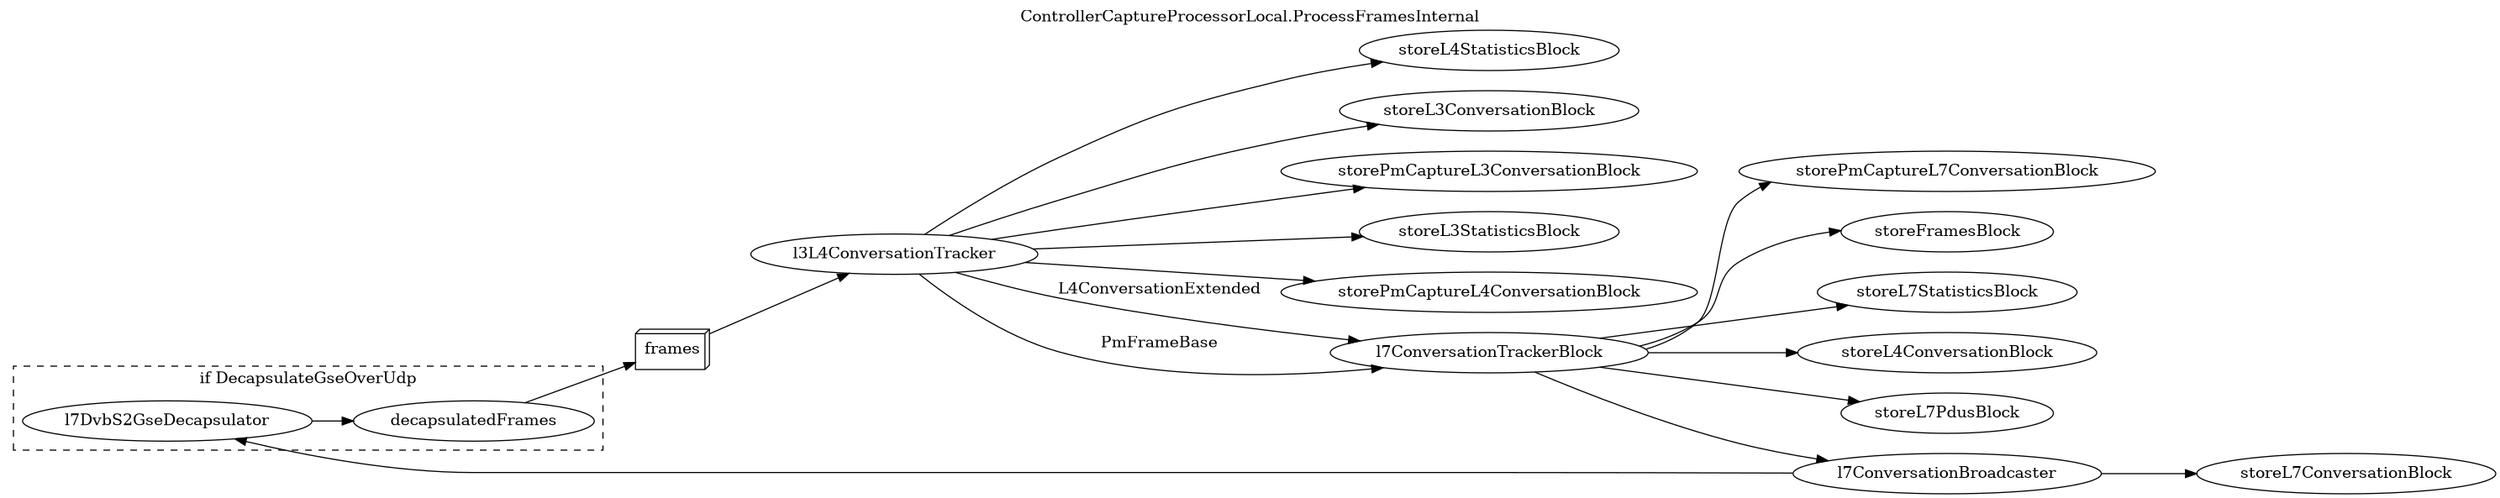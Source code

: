 @startuml
digraph G {
	label="ControllerCaptureProcessorLocal.ProcessFramesInternal";
	labelloc="t";
	rankdir=LR;
	
	frames [shape=box3d];
	frames -> l3L4ConversationTracker

	l3L4ConversationTracker -> storeL3ConversationBlock;
	l3L4ConversationTracker -> storePmCaptureL3ConversationBlock;
	l3L4ConversationTracker -> storeL3StatisticsBlock;
	l3L4ConversationTracker -> storePmCaptureL4ConversationBlock;

	l3L4ConversationTracker -> l7ConversationTrackerBlock [label="PmFrameBase"];
	l3L4ConversationTracker -> storeL4StatisticsBlock;
	l3L4ConversationTracker -> l7ConversationTrackerBlock [label="L4ConversationExtended"];

	l7ConversationTrackerBlock -> l7ConversationBroadcaster;
	l7ConversationTrackerBlock -> storeFramesBlock;
	l7ConversationTrackerBlock -> storeL7StatisticsBlock;
	l7ConversationTrackerBlock -> storeL4ConversationBlock;
	l7ConversationTrackerBlock -> storeL7PdusBlock;
	l7ConversationTrackerBlock -> storePmCaptureL7ConversationBlock;

    l7ConversationBroadcaster -> storeL7ConversationBlock;
    l7ConversationBroadcaster -> l7DvbS2GseDecapsulator;
    
	subgraph cluster_DecapsulateGseOverUdp  {
		l7DvbS2GseDecapsulator -> decapsulatedFrames;
		label = "if DecapsulateGseOverUdp";
		style=dashed;
	}
	decapsulatedFrames -> frames
} 
@enduml

